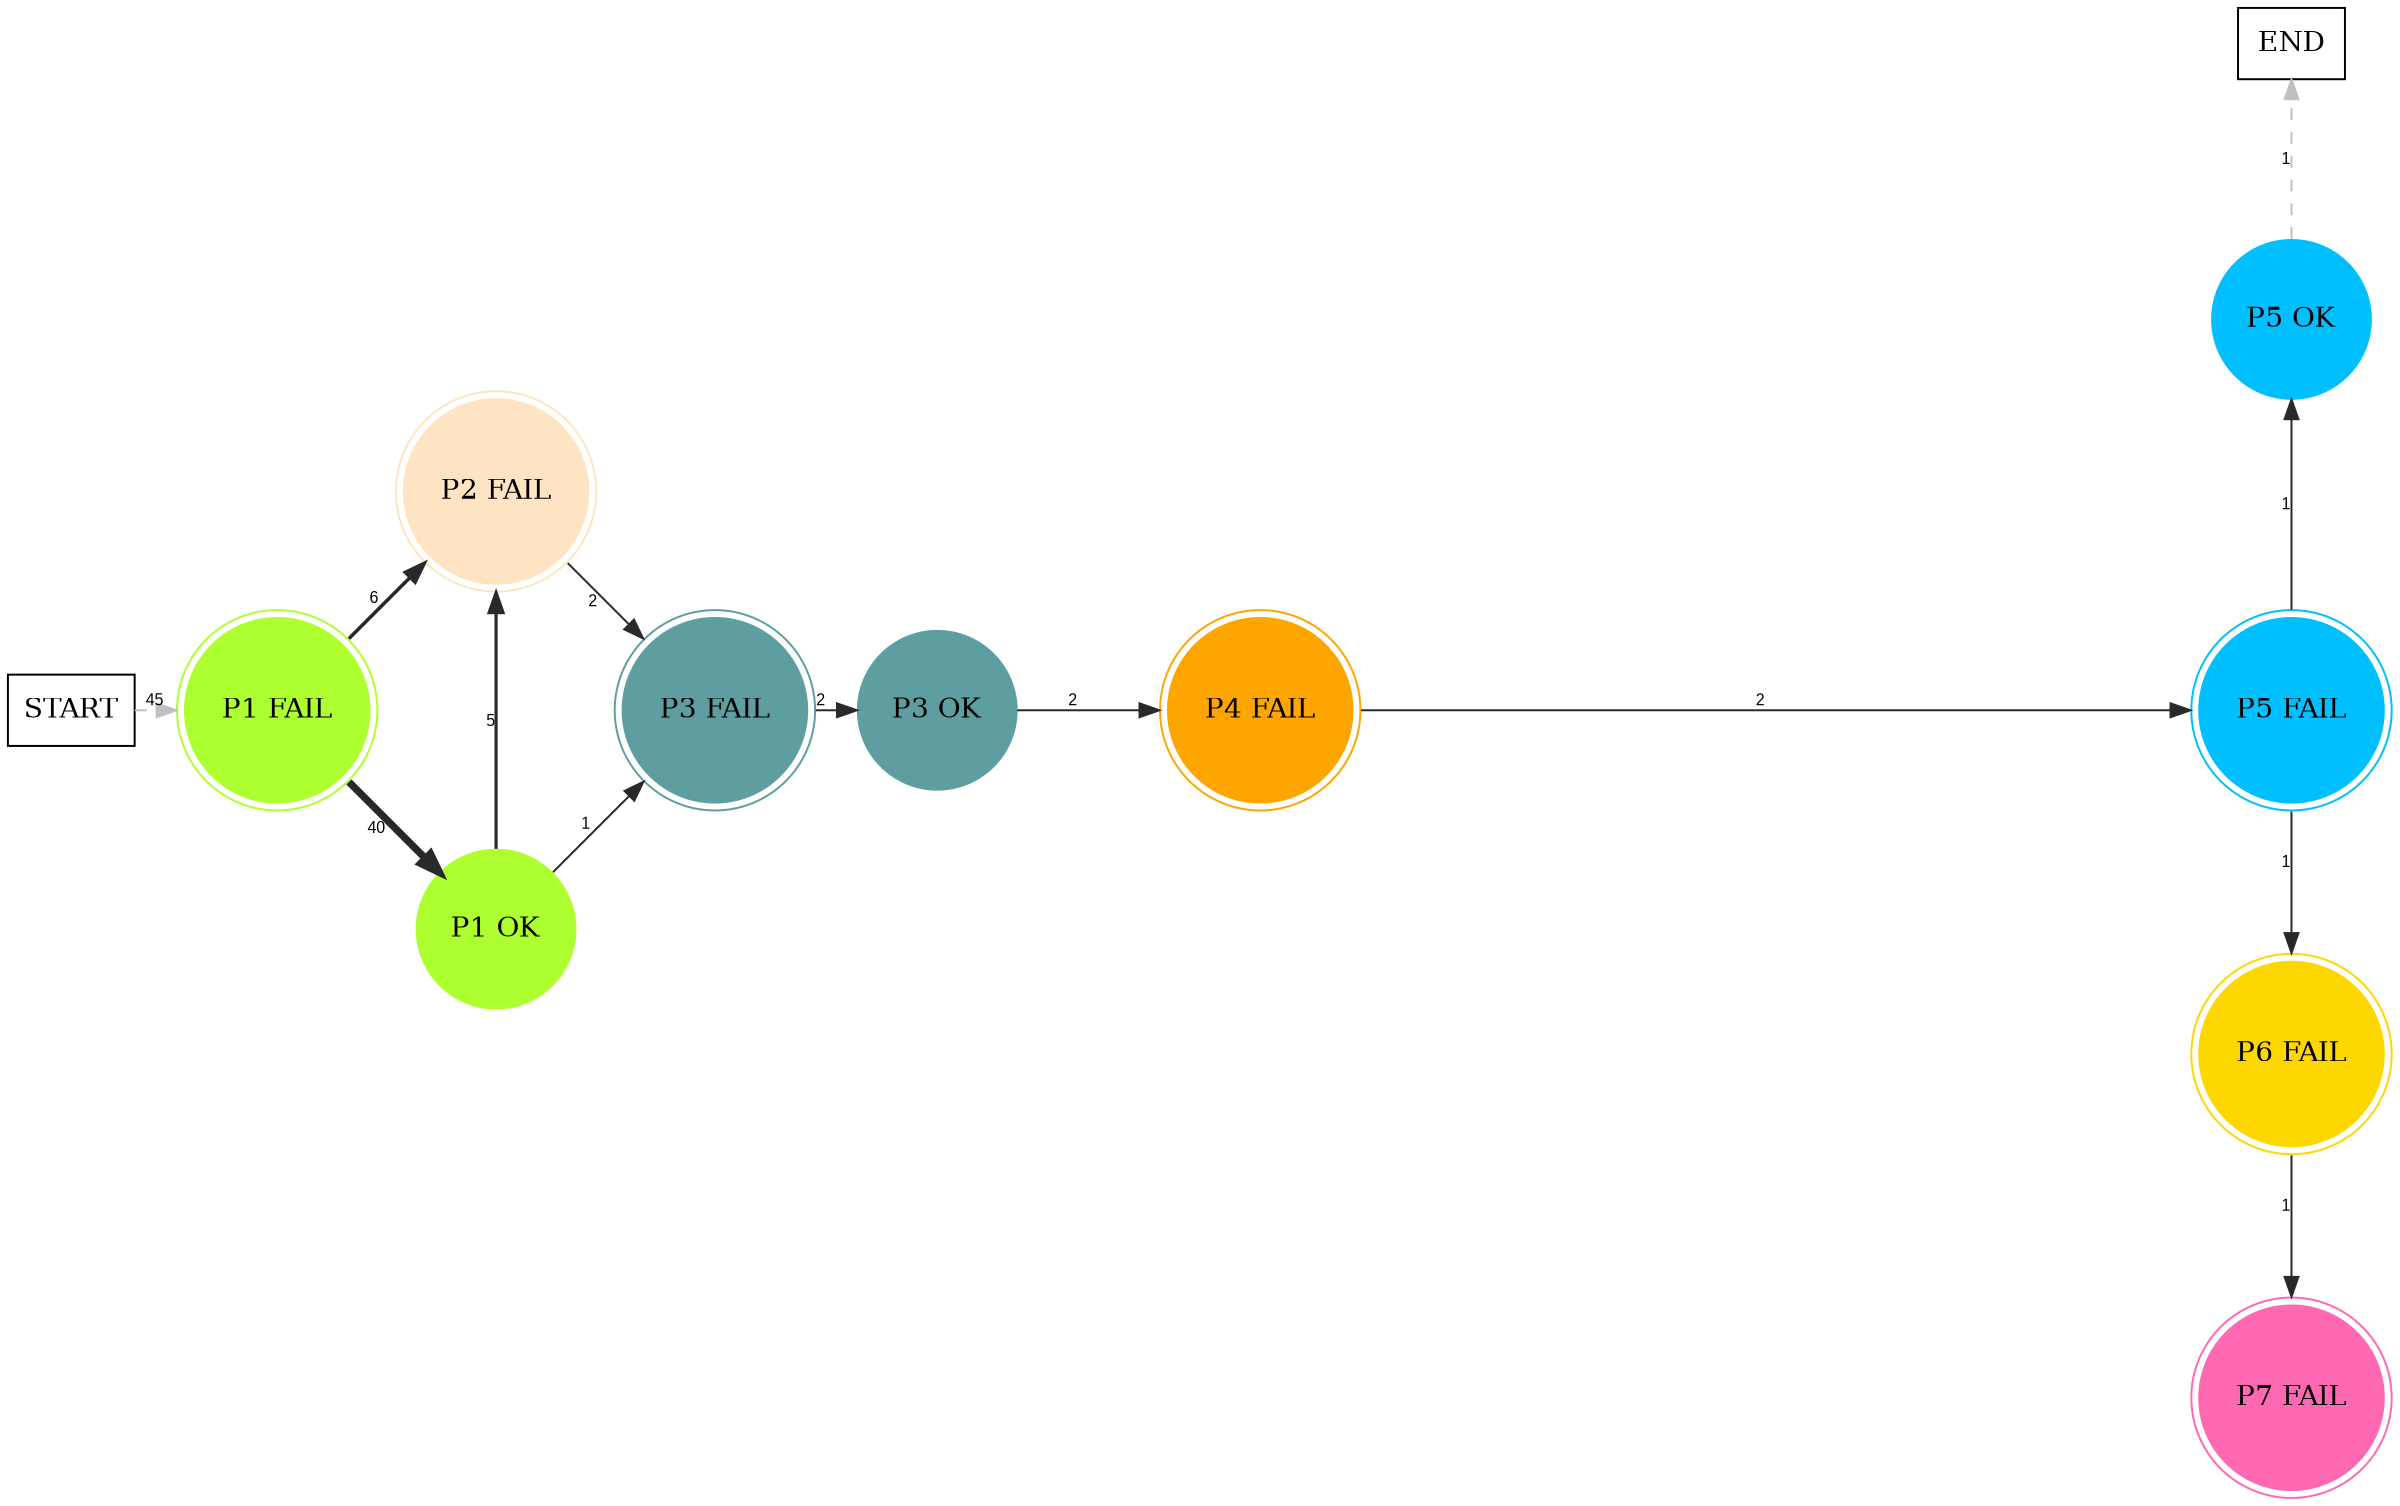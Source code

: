digraph graphname {
	dpi = 150
	size="16,11!";
	margin = 0;
layout=circo;
"P1 FAIL" [shape=circle, color=greenyellow, peripheries=2, style=filled]"P2 FAIL" [shape=circle, color=bisque, peripheries=2, style=filled]"P1 OK" [shape=circle, color=greenyellow, style=filled]"P3 FAIL" [shape=circle, color=cadetblue, peripheries=2, style=filled]"P3 OK" [shape=circle, color=cadetblue, style=filled]"P4 FAIL" [shape=circle, color=orange, peripheries=2, style=filled]"P5 FAIL" [shape=circle, color=deepskyblue, peripheries=2, style=filled]"P6 FAIL" [shape=circle, color=gold, peripheries=2, style=filled]"P7 FAIL" [shape=circle, color=hotpink, peripheries=2, style=filled]"P5 OK" [shape=circle, color=deepskyblue, style=filled]"START" [shape=box, fillcolor=white, style=filled, color=black]"END" [shape=box, fillcolor=white, style=filled, color=black]"P1 FAIL" -> "P2 FAIL" [ color=grey16 penwidth = "1.791759469228055"label ="6" labelfloat=false fontname="Arial" fontsize=8]
"P1 FAIL" -> "P1 OK" [ color=grey16 penwidth = "3.6888794541139363"label ="40" labelfloat=false fontname="Arial" fontsize=8]
"P2 FAIL" -> "P3 FAIL" [ color=grey16 penwidth = "1"label ="2" labelfloat=false fontname="Arial" fontsize=8]
"P1 OK" -> "P2 FAIL" [ color=grey16 penwidth = "1.6094379124341003"label ="5" labelfloat=false fontname="Arial" fontsize=8]
"P1 OK" -> "P3 FAIL" [ color=grey16 penwidth = "1"label ="1" labelfloat=false fontname="Arial" fontsize=8]
"P3 FAIL" -> "P3 OK" [ color=grey16 penwidth = "1"label ="2" labelfloat=false fontname="Arial" fontsize=8]
"P3 OK" -> "P4 FAIL" [ color=grey16 penwidth = "1"label ="2" labelfloat=false fontname="Arial" fontsize=8]
"P4 FAIL" -> "P5 FAIL" [ color=grey16 penwidth = "1"label ="2" labelfloat=false fontname="Arial" fontsize=8]
"P5 FAIL" -> "P6 FAIL" [ color=grey16 penwidth = "1"label ="1" labelfloat=false fontname="Arial" fontsize=8]
"P5 FAIL" -> "P5 OK" [ color=grey16 penwidth = "1"label ="1" labelfloat=false fontname="Arial" fontsize=8]
"P6 FAIL" -> "P7 FAIL" [ color=grey16 penwidth = "1"label ="1" labelfloat=false fontname="Arial" fontsize=8]
"P5 OK" -> "END" [ style = dashed color=grey label ="1" labelfloat=false fontname="Arial" fontsize=8]
"START" -> "P1 FAIL" [ style = dashed color=grey label ="45" labelfloat=false fontname="Arial" fontsize=8]
}